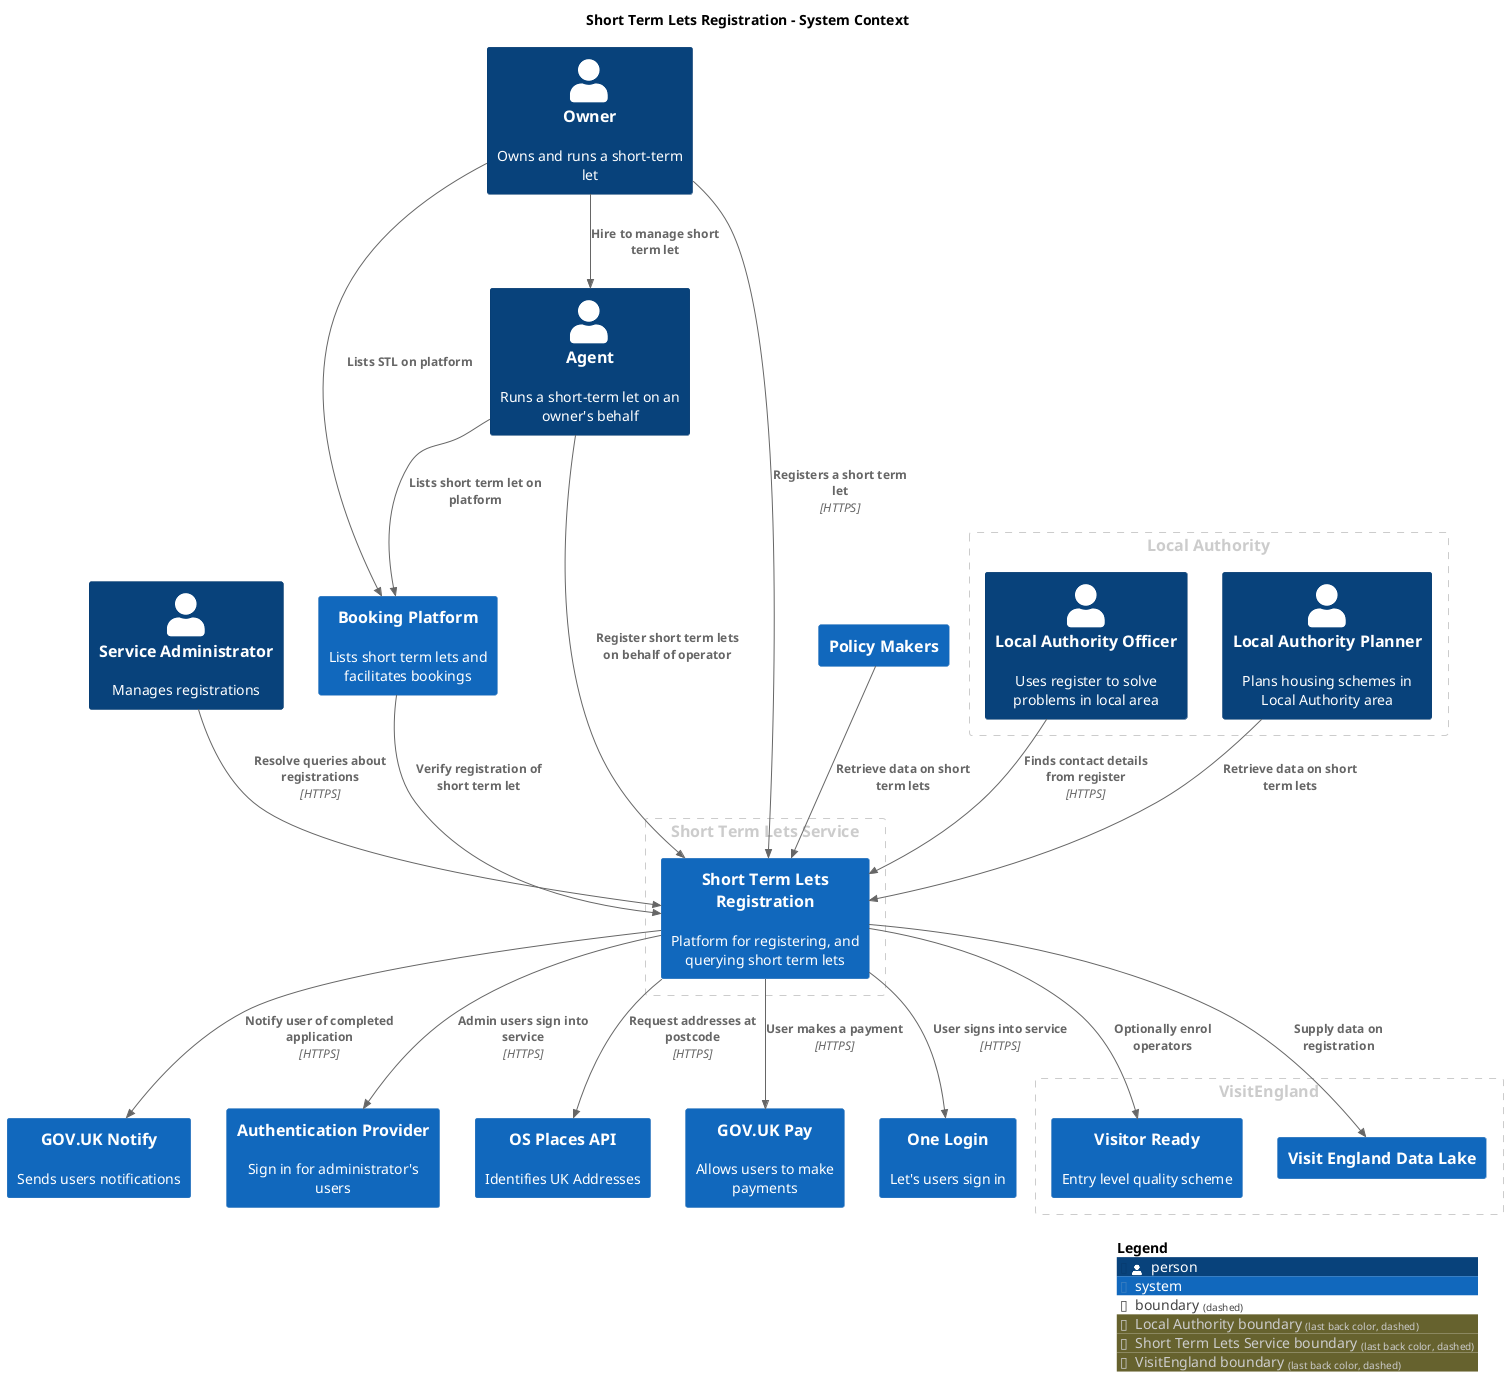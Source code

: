 @startuml
set separator none
title Short Term Lets Registration - System Context

top to bottom direction

!include <C4/C4>
!include <C4/C4_Context>

AddBoundaryTag("Local Authority", $borderColor="#cccccc", $fontColor="#cccccc", $borderStyle="dashed")
Boundary(group_1, "Local Authority", $tags="Local Authority") {
  Person(LocalAuthorityPlanner, "Local Authority Planner", $descr="Plans housing schemes in Local Authority area", $tags="", $link="")
  Person(LocalAuthorityOfficer, "Local Authority Officer", $descr="Uses register to solve problems in local area", $tags="", $link="")
}

AddBoundaryTag("Short Term Lets Service", $borderColor="#cccccc", $fontColor="#cccccc", $borderStyle="dashed")
Boundary(group_2, "Short Term Lets Service", $tags="Short Term Lets Service") {
  System(ShortTermLetsRegistration, "Short Term Lets Registration", $descr="Platform for registering, and querying short term lets", $tags="", $link="")
}

AddBoundaryTag("VisitEngland", $borderColor="#cccccc", $fontColor="#cccccc", $borderStyle="dashed")
Boundary(group_3, "VisitEngland", $tags="VisitEngland") {
  System(VisitEnglandDataLake, "Visit England Data Lake", $descr="", $tags="", $link="")
  System(VisitorReady, "Visitor Ready", $descr="Entry level quality scheme", $tags="", $link="")
}

Person(ServiceAdministrator, "Service Administrator", $descr="Manages registrations", $tags="", $link="")
System(GOVUKNotify, "GOV.UK Notify", $descr="Sends users notifications", $tags="", $link="")
System(AuthenticationProvider, "Authentication Provider", $descr="Sign in for administrator's users", $tags="", $link="")
System(OSPlacesAPI, "OS Places API", $descr="Identifies UK Addresses", $tags="", $link="")
Person(Owner, "Owner", $descr="Owns and runs a short-term let", $tags="", $link="")
Person(Agent, "Agent", $descr="Runs a short-term let on an owner's behalf", $tags="", $link="")
System(BookingPlatform, "Booking Platform", $descr="Lists short term lets and facilitates bookings", $tags="", $link="")
System(PolicyMakers, "Policy Makers", $descr="", $tags="", $link="")
System(GOVUKPay, "GOV.UK Pay", $descr="Allows users to make payments", $tags="", $link="")
System(OneLogin, "One Login", $descr="Let's users sign in", $tags="", $link="")

Rel(Owner, Agent, "Hire to manage short term let", $techn="", $tags="", $link="")
Rel(Owner, BookingPlatform, "Lists STL on platform", $techn="", $tags="", $link="")
Rel(Agent, ShortTermLetsRegistration, "Register short term lets on behalf of operator", $techn="", $tags="", $link="")
Rel(Agent, BookingPlatform, "Lists short term let on platform", $techn="", $tags="", $link="")
Rel(BookingPlatform, ShortTermLetsRegistration, "Verify registration of short term let", $techn="", $tags="", $link="")
Rel(LocalAuthorityPlanner, ShortTermLetsRegistration, "Retrieve data on short term lets", $techn="", $tags="", $link="")
Rel(ShortTermLetsRegistration, VisitorReady, "Optionally enrol operators", $techn="", $tags="", $link="")
Rel(ShortTermLetsRegistration, VisitEnglandDataLake, "Supply data on registration", $techn="", $tags="", $link="")
Rel(PolicyMakers, ShortTermLetsRegistration, "Retrieve data on short term lets", $techn="", $tags="", $link="")
Rel(Owner, ShortTermLetsRegistration, "Registers a short term let", $techn="HTTPS", $tags="", $link="")
Rel(ServiceAdministrator, ShortTermLetsRegistration, "Resolve queries about registrations", $techn="HTTPS", $tags="", $link="")
Rel(LocalAuthorityOfficer, ShortTermLetsRegistration, "Finds contact details from register", $techn="HTTPS", $tags="", $link="")
Rel(ShortTermLetsRegistration, GOVUKPay, "User makes a payment", $techn="HTTPS", $tags="", $link="")
Rel(ShortTermLetsRegistration, OneLogin, "User signs into service", $techn="HTTPS", $tags="", $link="")
Rel(ShortTermLetsRegistration, AuthenticationProvider, "Admin users sign into service", $techn="HTTPS", $tags="", $link="")
Rel(ShortTermLetsRegistration, GOVUKNotify, "Notify user of completed application", $techn="HTTPS", $tags="", $link="")
Rel(ShortTermLetsRegistration, OSPlacesAPI, "Request addresses at postcode", $techn="HTTPS", $tags="", $link="")

SHOW_LEGEND(true)
@enduml